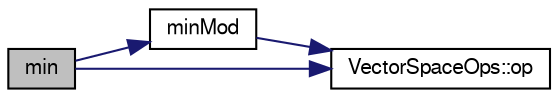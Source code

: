digraph "min"
{
  bgcolor="transparent";
  edge [fontname="FreeSans",fontsize="10",labelfontname="FreeSans",labelfontsize="10"];
  node [fontname="FreeSans",fontsize="10",shape=record];
  rankdir="LR";
  Node129370 [label="min",height=0.2,width=0.4,color="black", fillcolor="grey75", style="filled", fontcolor="black"];
  Node129370 -> Node129371 [color="midnightblue",fontsize="10",style="solid",fontname="FreeSans"];
  Node129371 [label="minMod",height=0.2,width=0.4,color="black",URL="$a21124.html#ada1dff4d8300a8d3159de2427e705c1e"];
  Node129371 -> Node129372 [color="midnightblue",fontsize="10",style="solid",fontname="FreeSans"];
  Node129372 [label="VectorSpaceOps::op",height=0.2,width=0.4,color="black",URL="$a28494.html#aef2a46a017ad4534c0bc7f167f9d3ed4"];
  Node129370 -> Node129372 [color="midnightblue",fontsize="10",style="solid",fontname="FreeSans"];
}

